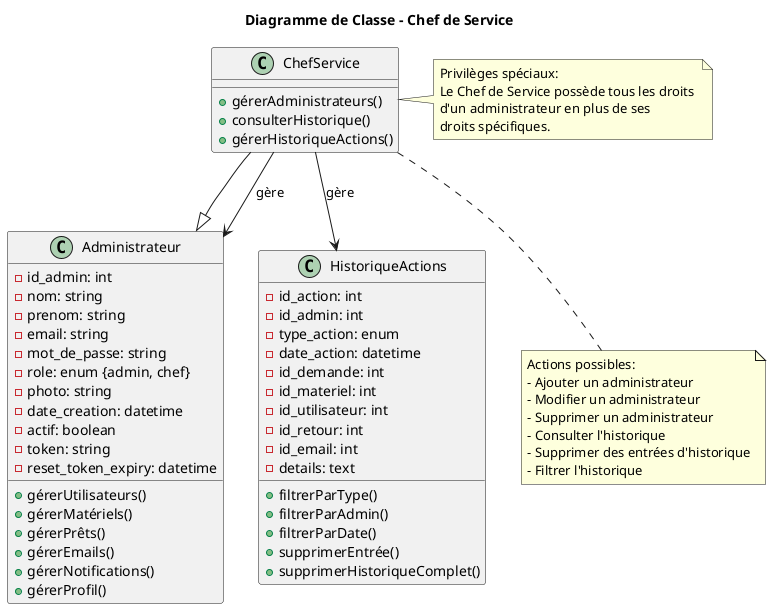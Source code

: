 @startuml

' Version ultra-simplifiée pour compatibilité avec anciennes versions PlantUML

title Diagramme de Classe - Chef de Service

' Classes principales
class Administrateur {
  -id_admin: int
  -nom: string
  -prenom: string
  -email: string
  -mot_de_passe: string
  -role: enum {admin, chef}
  -photo: string
  -date_creation: datetime
  -actif: boolean
  -token: string
  -reset_token_expiry: datetime
  +gérerUtilisateurs()
  +gérerMatériels()
  +gérerPrêts()
  +gérerEmails()
  +gérerNotifications()
  +gérerProfil()
}

class ChefService {
  +gérerAdministrateurs()
  +consulterHistorique()
  +gérerHistoriqueActions()
}

class HistoriqueActions {
  -id_action: int
  -id_admin: int
  -type_action: enum
  -date_action: datetime
  -id_demande: int
  -id_materiel: int
  -id_utilisateur: int
  -id_retour: int
  -id_email: int
  -details: text
  +filtrerParType()
  +filtrerParAdmin()
  +filtrerParDate()
  +supprimerEntrée()
  +supprimerHistoriqueComplet()
}

' Relations simplifiées
ChefService --|> Administrateur
ChefService --> Administrateur : gère
ChefService --> HistoriqueActions : gère

' Notes simplifiées
note right of ChefService
  Privilèges spéciaux:
  Le Chef de Service possède tous les droits 
  d'un administrateur en plus de ses 
  droits spécifiques.
end note

note bottom of ChefService
  Actions possibles:
  - Ajouter un administrateur
  - Modifier un administrateur
  - Supprimer un administrateur
  - Consulter l'historique
  - Supprimer des entrées d'historique
  - Filtrer l'historique
end note

@enduml 